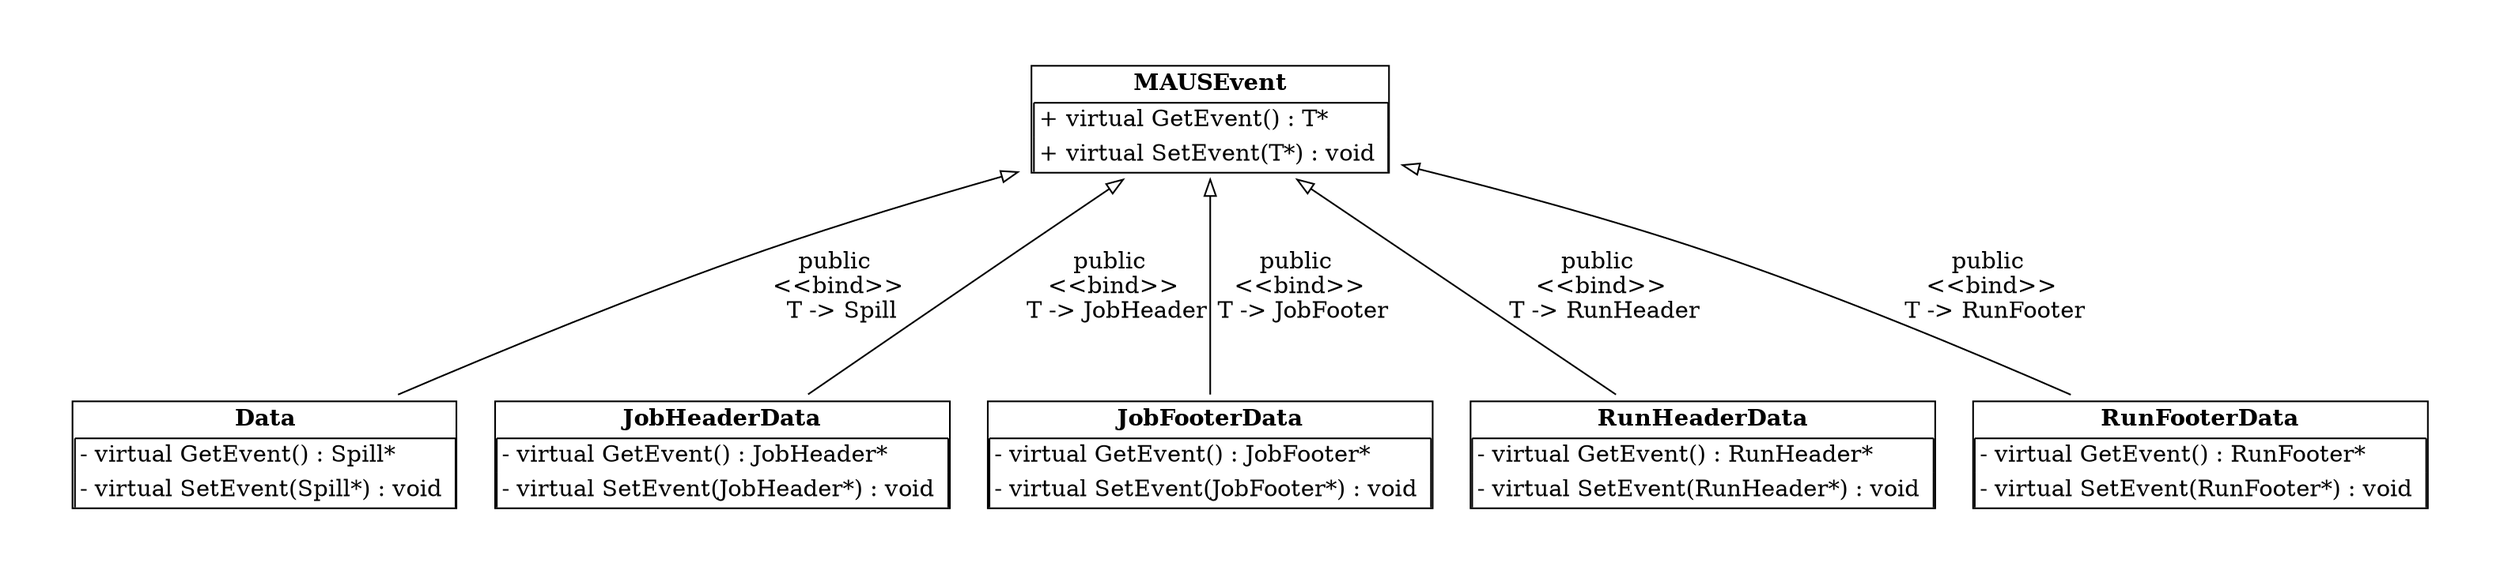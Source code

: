 // generate using "dot top_level.dot -Tpdf -o top_level.pdf"

digraph G {
  graph [pad="0.5", nodesep="0.1", ranksep="1.2"];
  node [shape=record];
  margin=0;
  root_item [shape=none, label=<<TABLE BORDER="1" CELLBORDER="1" CELLSPACING="0">
                                 <TR><TD PORT="f0" SIDES="B"><B>MAUSEvent</B></TD></TR>
                                 <TR><TD PORT="f1" ALIGN="LEFT" SIDES="LR">+ virtual GetEvent() : T*</TD></TR>
                                 <TR><TD PORT="f2" ALIGN="LEFT" SIDES="LR">+ virtual SetEvent(T*) : void </TD></TR>
                                </TABLE>>]
  data [shape=none, label=<<TABLE BORDER="1" CELLBORDER="1" CELLSPACING="0">
                                 <TR><TD PORT="f0" SIDES="B"><B>Data</B></TD></TR>
                                 <TR><TD PORT="f1" ALIGN="LEFT" SIDES="LR">- virtual GetEvent() : Spill*</TD></TR>
                                 <TR><TD PORT="f2" ALIGN="LEFT" SIDES="LR">- virtual SetEvent(Spill*) : void </TD></TR>
                           </TABLE>>]
  jh_data [shape=none, label=<<TABLE BORDER="1" CELLBORDER="1" CELLSPACING="0">
                                 <TR><TD PORT="f0" SIDES="B"><B>JobHeaderData</B></TD></TR>
                                 <TR><TD PORT="f1" ALIGN="LEFT" SIDES="LR">- virtual GetEvent() : JobHeader*</TD></TR>
                                 <TR><TD PORT="f2" ALIGN="LEFT" SIDES="LR">- virtual SetEvent(JobHeader*) : void </TD></TR>
                              </TABLE>>]
  jf_data [shape=none, label=<<TABLE BORDER="1" CELLBORDER="1" CELLSPACING="0">
                                 <TR><TD PORT="f0" SIDES="B"><B>JobFooterData</B></TD></TR>
                                 <TR><TD PORT="f1" ALIGN="LEFT" SIDES="LR">- virtual GetEvent() : JobFooter*</TD></TR>
                                 <TR><TD PORT="f2" ALIGN="LEFT" SIDES="LR">- virtual SetEvent(JobFooter*) : void </TD></TR>
                              </TABLE>>]
  rh_data [shape=none, label=<<TABLE BORDER="1" CELLBORDER="1" CELLSPACING="0">
                                 <TR><TD PORT="f0" SIDES="B"><B>RunHeaderData</B></TD></TR>
                                 <TR><TD PORT="f1" ALIGN="LEFT" SIDES="LR">- virtual GetEvent() : RunHeader*</TD></TR>
                                 <TR><TD PORT="f2" ALIGN="LEFT" SIDES="LR">- virtual SetEvent(RunHeader*) : void </TD></TR>
                              </TABLE>>]
  rf_data [shape=none, label=<<TABLE BORDER="1" CELLBORDER="1" CELLSPACING="0">
                                 <TR><TD PORT="f0" SIDES="B"><B>RunFooterData</B></TD></TR>
                                 <TR><TD PORT="f1" ALIGN="LEFT" SIDES="LR">- virtual GetEvent() : RunFooter*</TD></TR>
                                 <TR><TD PORT="f2" ALIGN="LEFT" SIDES="LR">- virtual SetEvent(RunFooter*) : void </TD></TR>
                              </TABLE>>]

  root_item -> data [label = "public \n <<bind>> \n T -> Spill", arrowtail = "empty", dir = "back"]
  root_item -> rh_data [label = "public \n <<bind>> \n T -> RunHeader", arrowtail = "empty", dir = "back"]
  root_item -> rf_data [label = "public \n <<bind>> \n T -> RunFooter", arrowtail = "empty", dir = "back"]
  root_item -> jh_data [label = "public \n <<bind>> \n T -> JobHeader", arrowtail = "empty", dir = "back"]
  root_item -> jf_data [label = "public \n <<bind>> \n T -> JobFooter", arrowtail = "empty", dir = "back"]

}
